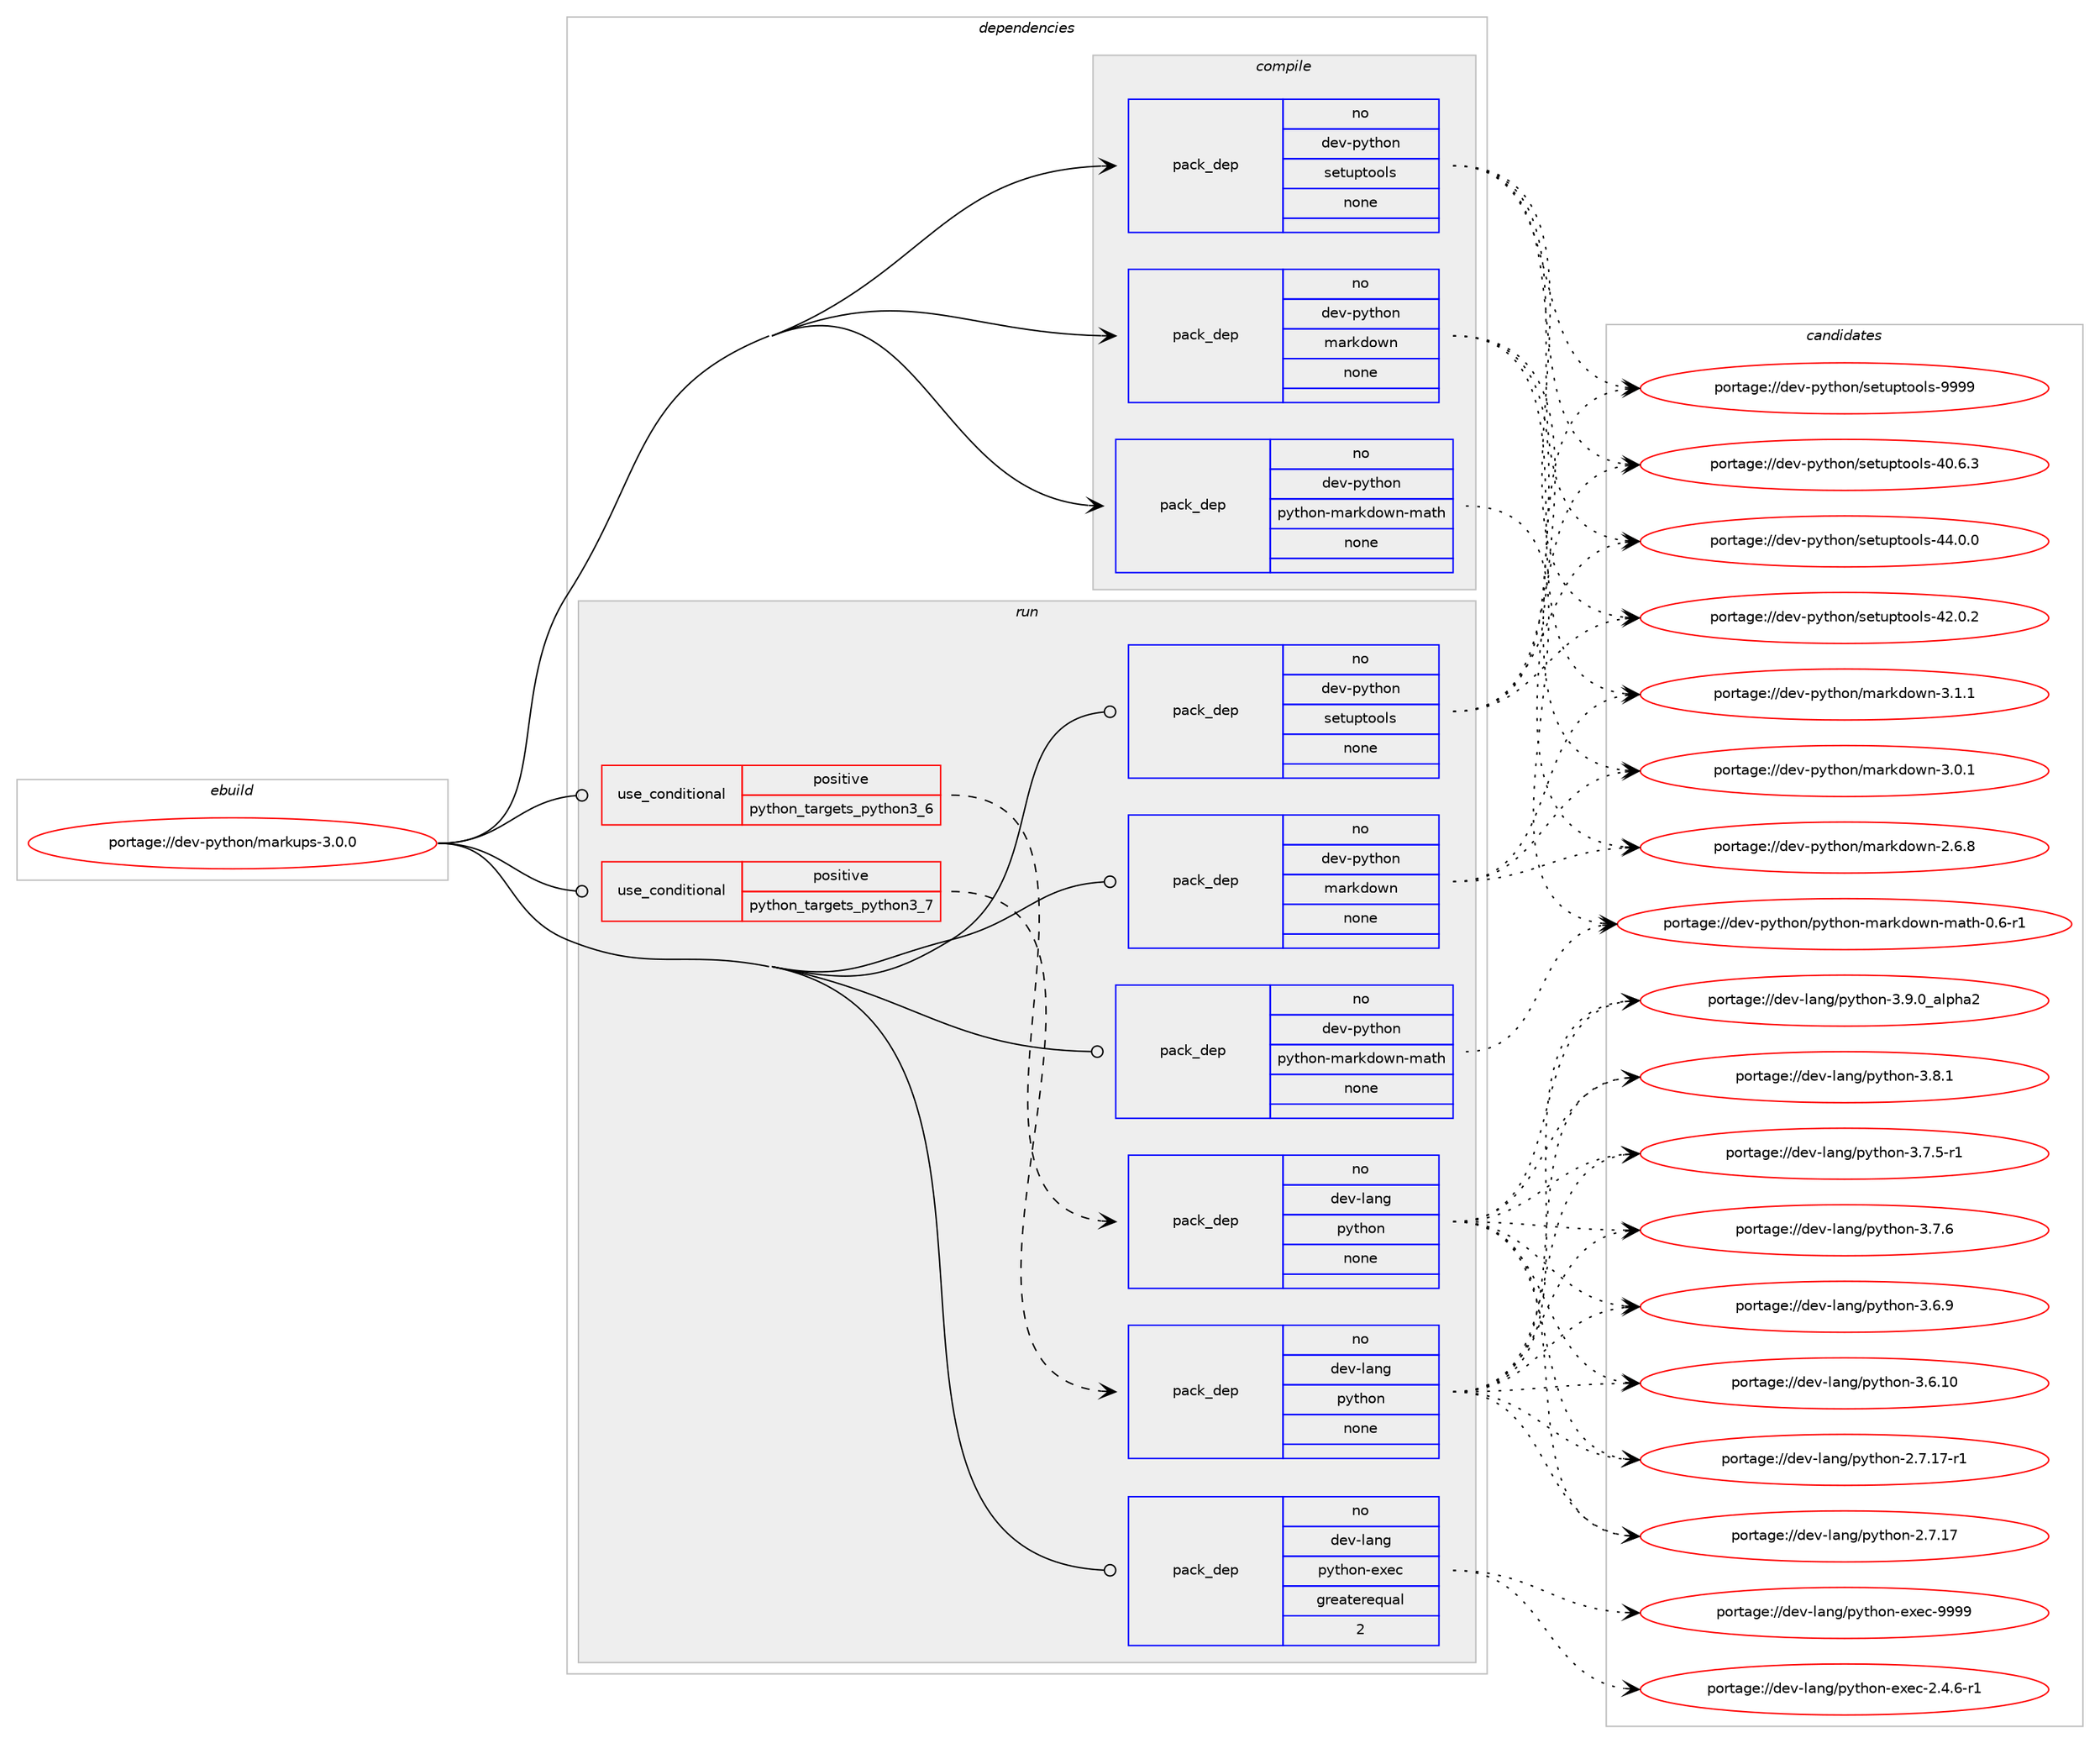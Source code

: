 digraph prolog {

# *************
# Graph options
# *************

newrank=true;
concentrate=true;
compound=true;
graph [rankdir=LR,fontname=Helvetica,fontsize=10,ranksep=1.5];#, ranksep=2.5, nodesep=0.2];
edge  [arrowhead=vee];
node  [fontname=Helvetica,fontsize=10];

# **********
# The ebuild
# **********

subgraph cluster_leftcol {
color=gray;
label=<<i>ebuild</i>>;
id [label="portage://dev-python/markups-3.0.0", color=red, width=4, href="../dev-python/markups-3.0.0.svg"];
}

# ****************
# The dependencies
# ****************

subgraph cluster_midcol {
color=gray;
label=<<i>dependencies</i>>;
subgraph cluster_compile {
fillcolor="#eeeeee";
style=filled;
label=<<i>compile</i>>;
subgraph pack333071 {
dependency451189 [label=<<TABLE BORDER="0" CELLBORDER="1" CELLSPACING="0" CELLPADDING="4" WIDTH="220"><TR><TD ROWSPAN="6" CELLPADDING="30">pack_dep</TD></TR><TR><TD WIDTH="110">no</TD></TR><TR><TD>dev-python</TD></TR><TR><TD>markdown</TD></TR><TR><TD>none</TD></TR><TR><TD></TD></TR></TABLE>>, shape=none, color=blue];
}
id:e -> dependency451189:w [weight=20,style="solid",arrowhead="vee"];
subgraph pack333072 {
dependency451190 [label=<<TABLE BORDER="0" CELLBORDER="1" CELLSPACING="0" CELLPADDING="4" WIDTH="220"><TR><TD ROWSPAN="6" CELLPADDING="30">pack_dep</TD></TR><TR><TD WIDTH="110">no</TD></TR><TR><TD>dev-python</TD></TR><TR><TD>python-markdown-math</TD></TR><TR><TD>none</TD></TR><TR><TD></TD></TR></TABLE>>, shape=none, color=blue];
}
id:e -> dependency451190:w [weight=20,style="solid",arrowhead="vee"];
subgraph pack333073 {
dependency451191 [label=<<TABLE BORDER="0" CELLBORDER="1" CELLSPACING="0" CELLPADDING="4" WIDTH="220"><TR><TD ROWSPAN="6" CELLPADDING="30">pack_dep</TD></TR><TR><TD WIDTH="110">no</TD></TR><TR><TD>dev-python</TD></TR><TR><TD>setuptools</TD></TR><TR><TD>none</TD></TR><TR><TD></TD></TR></TABLE>>, shape=none, color=blue];
}
id:e -> dependency451191:w [weight=20,style="solid",arrowhead="vee"];
}
subgraph cluster_compileandrun {
fillcolor="#eeeeee";
style=filled;
label=<<i>compile and run</i>>;
}
subgraph cluster_run {
fillcolor="#eeeeee";
style=filled;
label=<<i>run</i>>;
subgraph cond113138 {
dependency451192 [label=<<TABLE BORDER="0" CELLBORDER="1" CELLSPACING="0" CELLPADDING="4"><TR><TD ROWSPAN="3" CELLPADDING="10">use_conditional</TD></TR><TR><TD>positive</TD></TR><TR><TD>python_targets_python3_6</TD></TR></TABLE>>, shape=none, color=red];
subgraph pack333074 {
dependency451193 [label=<<TABLE BORDER="0" CELLBORDER="1" CELLSPACING="0" CELLPADDING="4" WIDTH="220"><TR><TD ROWSPAN="6" CELLPADDING="30">pack_dep</TD></TR><TR><TD WIDTH="110">no</TD></TR><TR><TD>dev-lang</TD></TR><TR><TD>python</TD></TR><TR><TD>none</TD></TR><TR><TD></TD></TR></TABLE>>, shape=none, color=blue];
}
dependency451192:e -> dependency451193:w [weight=20,style="dashed",arrowhead="vee"];
}
id:e -> dependency451192:w [weight=20,style="solid",arrowhead="odot"];
subgraph cond113139 {
dependency451194 [label=<<TABLE BORDER="0" CELLBORDER="1" CELLSPACING="0" CELLPADDING="4"><TR><TD ROWSPAN="3" CELLPADDING="10">use_conditional</TD></TR><TR><TD>positive</TD></TR><TR><TD>python_targets_python3_7</TD></TR></TABLE>>, shape=none, color=red];
subgraph pack333075 {
dependency451195 [label=<<TABLE BORDER="0" CELLBORDER="1" CELLSPACING="0" CELLPADDING="4" WIDTH="220"><TR><TD ROWSPAN="6" CELLPADDING="30">pack_dep</TD></TR><TR><TD WIDTH="110">no</TD></TR><TR><TD>dev-lang</TD></TR><TR><TD>python</TD></TR><TR><TD>none</TD></TR><TR><TD></TD></TR></TABLE>>, shape=none, color=blue];
}
dependency451194:e -> dependency451195:w [weight=20,style="dashed",arrowhead="vee"];
}
id:e -> dependency451194:w [weight=20,style="solid",arrowhead="odot"];
subgraph pack333076 {
dependency451196 [label=<<TABLE BORDER="0" CELLBORDER="1" CELLSPACING="0" CELLPADDING="4" WIDTH="220"><TR><TD ROWSPAN="6" CELLPADDING="30">pack_dep</TD></TR><TR><TD WIDTH="110">no</TD></TR><TR><TD>dev-lang</TD></TR><TR><TD>python-exec</TD></TR><TR><TD>greaterequal</TD></TR><TR><TD>2</TD></TR></TABLE>>, shape=none, color=blue];
}
id:e -> dependency451196:w [weight=20,style="solid",arrowhead="odot"];
subgraph pack333077 {
dependency451197 [label=<<TABLE BORDER="0" CELLBORDER="1" CELLSPACING="0" CELLPADDING="4" WIDTH="220"><TR><TD ROWSPAN="6" CELLPADDING="30">pack_dep</TD></TR><TR><TD WIDTH="110">no</TD></TR><TR><TD>dev-python</TD></TR><TR><TD>markdown</TD></TR><TR><TD>none</TD></TR><TR><TD></TD></TR></TABLE>>, shape=none, color=blue];
}
id:e -> dependency451197:w [weight=20,style="solid",arrowhead="odot"];
subgraph pack333078 {
dependency451198 [label=<<TABLE BORDER="0" CELLBORDER="1" CELLSPACING="0" CELLPADDING="4" WIDTH="220"><TR><TD ROWSPAN="6" CELLPADDING="30">pack_dep</TD></TR><TR><TD WIDTH="110">no</TD></TR><TR><TD>dev-python</TD></TR><TR><TD>python-markdown-math</TD></TR><TR><TD>none</TD></TR><TR><TD></TD></TR></TABLE>>, shape=none, color=blue];
}
id:e -> dependency451198:w [weight=20,style="solid",arrowhead="odot"];
subgraph pack333079 {
dependency451199 [label=<<TABLE BORDER="0" CELLBORDER="1" CELLSPACING="0" CELLPADDING="4" WIDTH="220"><TR><TD ROWSPAN="6" CELLPADDING="30">pack_dep</TD></TR><TR><TD WIDTH="110">no</TD></TR><TR><TD>dev-python</TD></TR><TR><TD>setuptools</TD></TR><TR><TD>none</TD></TR><TR><TD></TD></TR></TABLE>>, shape=none, color=blue];
}
id:e -> dependency451199:w [weight=20,style="solid",arrowhead="odot"];
}
}

# **************
# The candidates
# **************

subgraph cluster_choices {
rank=same;
color=gray;
label=<<i>candidates</i>>;

subgraph choice333071 {
color=black;
nodesep=1;
choice100101118451121211161041111104710997114107100111119110455146494649 [label="portage://dev-python/markdown-3.1.1", color=red, width=4,href="../dev-python/markdown-3.1.1.svg"];
choice100101118451121211161041111104710997114107100111119110455146484649 [label="portage://dev-python/markdown-3.0.1", color=red, width=4,href="../dev-python/markdown-3.0.1.svg"];
choice100101118451121211161041111104710997114107100111119110455046544656 [label="portage://dev-python/markdown-2.6.8", color=red, width=4,href="../dev-python/markdown-2.6.8.svg"];
dependency451189:e -> choice100101118451121211161041111104710997114107100111119110455146494649:w [style=dotted,weight="100"];
dependency451189:e -> choice100101118451121211161041111104710997114107100111119110455146484649:w [style=dotted,weight="100"];
dependency451189:e -> choice100101118451121211161041111104710997114107100111119110455046544656:w [style=dotted,weight="100"];
}
subgraph choice333072 {
color=black;
nodesep=1;
choice100101118451121211161041111104711212111610411111045109971141071001111191104510997116104454846544511449 [label="portage://dev-python/python-markdown-math-0.6-r1", color=red, width=4,href="../dev-python/python-markdown-math-0.6-r1.svg"];
dependency451190:e -> choice100101118451121211161041111104711212111610411111045109971141071001111191104510997116104454846544511449:w [style=dotted,weight="100"];
}
subgraph choice333073 {
color=black;
nodesep=1;
choice10010111845112121116104111110471151011161171121161111111081154557575757 [label="portage://dev-python/setuptools-9999", color=red, width=4,href="../dev-python/setuptools-9999.svg"];
choice100101118451121211161041111104711510111611711211611111110811545525246484648 [label="portage://dev-python/setuptools-44.0.0", color=red, width=4,href="../dev-python/setuptools-44.0.0.svg"];
choice100101118451121211161041111104711510111611711211611111110811545525046484650 [label="portage://dev-python/setuptools-42.0.2", color=red, width=4,href="../dev-python/setuptools-42.0.2.svg"];
choice100101118451121211161041111104711510111611711211611111110811545524846544651 [label="portage://dev-python/setuptools-40.6.3", color=red, width=4,href="../dev-python/setuptools-40.6.3.svg"];
dependency451191:e -> choice10010111845112121116104111110471151011161171121161111111081154557575757:w [style=dotted,weight="100"];
dependency451191:e -> choice100101118451121211161041111104711510111611711211611111110811545525246484648:w [style=dotted,weight="100"];
dependency451191:e -> choice100101118451121211161041111104711510111611711211611111110811545525046484650:w [style=dotted,weight="100"];
dependency451191:e -> choice100101118451121211161041111104711510111611711211611111110811545524846544651:w [style=dotted,weight="100"];
}
subgraph choice333074 {
color=black;
nodesep=1;
choice10010111845108971101034711212111610411111045514657464895971081121049750 [label="portage://dev-lang/python-3.9.0_alpha2", color=red, width=4,href="../dev-lang/python-3.9.0_alpha2.svg"];
choice100101118451089711010347112121116104111110455146564649 [label="portage://dev-lang/python-3.8.1", color=red, width=4,href="../dev-lang/python-3.8.1.svg"];
choice100101118451089711010347112121116104111110455146554654 [label="portage://dev-lang/python-3.7.6", color=red, width=4,href="../dev-lang/python-3.7.6.svg"];
choice1001011184510897110103471121211161041111104551465546534511449 [label="portage://dev-lang/python-3.7.5-r1", color=red, width=4,href="../dev-lang/python-3.7.5-r1.svg"];
choice100101118451089711010347112121116104111110455146544657 [label="portage://dev-lang/python-3.6.9", color=red, width=4,href="../dev-lang/python-3.6.9.svg"];
choice10010111845108971101034711212111610411111045514654464948 [label="portage://dev-lang/python-3.6.10", color=red, width=4,href="../dev-lang/python-3.6.10.svg"];
choice100101118451089711010347112121116104111110455046554649554511449 [label="portage://dev-lang/python-2.7.17-r1", color=red, width=4,href="../dev-lang/python-2.7.17-r1.svg"];
choice10010111845108971101034711212111610411111045504655464955 [label="portage://dev-lang/python-2.7.17", color=red, width=4,href="../dev-lang/python-2.7.17.svg"];
dependency451193:e -> choice10010111845108971101034711212111610411111045514657464895971081121049750:w [style=dotted,weight="100"];
dependency451193:e -> choice100101118451089711010347112121116104111110455146564649:w [style=dotted,weight="100"];
dependency451193:e -> choice100101118451089711010347112121116104111110455146554654:w [style=dotted,weight="100"];
dependency451193:e -> choice1001011184510897110103471121211161041111104551465546534511449:w [style=dotted,weight="100"];
dependency451193:e -> choice100101118451089711010347112121116104111110455146544657:w [style=dotted,weight="100"];
dependency451193:e -> choice10010111845108971101034711212111610411111045514654464948:w [style=dotted,weight="100"];
dependency451193:e -> choice100101118451089711010347112121116104111110455046554649554511449:w [style=dotted,weight="100"];
dependency451193:e -> choice10010111845108971101034711212111610411111045504655464955:w [style=dotted,weight="100"];
}
subgraph choice333075 {
color=black;
nodesep=1;
choice10010111845108971101034711212111610411111045514657464895971081121049750 [label="portage://dev-lang/python-3.9.0_alpha2", color=red, width=4,href="../dev-lang/python-3.9.0_alpha2.svg"];
choice100101118451089711010347112121116104111110455146564649 [label="portage://dev-lang/python-3.8.1", color=red, width=4,href="../dev-lang/python-3.8.1.svg"];
choice100101118451089711010347112121116104111110455146554654 [label="portage://dev-lang/python-3.7.6", color=red, width=4,href="../dev-lang/python-3.7.6.svg"];
choice1001011184510897110103471121211161041111104551465546534511449 [label="portage://dev-lang/python-3.7.5-r1", color=red, width=4,href="../dev-lang/python-3.7.5-r1.svg"];
choice100101118451089711010347112121116104111110455146544657 [label="portage://dev-lang/python-3.6.9", color=red, width=4,href="../dev-lang/python-3.6.9.svg"];
choice10010111845108971101034711212111610411111045514654464948 [label="portage://dev-lang/python-3.6.10", color=red, width=4,href="../dev-lang/python-3.6.10.svg"];
choice100101118451089711010347112121116104111110455046554649554511449 [label="portage://dev-lang/python-2.7.17-r1", color=red, width=4,href="../dev-lang/python-2.7.17-r1.svg"];
choice10010111845108971101034711212111610411111045504655464955 [label="portage://dev-lang/python-2.7.17", color=red, width=4,href="../dev-lang/python-2.7.17.svg"];
dependency451195:e -> choice10010111845108971101034711212111610411111045514657464895971081121049750:w [style=dotted,weight="100"];
dependency451195:e -> choice100101118451089711010347112121116104111110455146564649:w [style=dotted,weight="100"];
dependency451195:e -> choice100101118451089711010347112121116104111110455146554654:w [style=dotted,weight="100"];
dependency451195:e -> choice1001011184510897110103471121211161041111104551465546534511449:w [style=dotted,weight="100"];
dependency451195:e -> choice100101118451089711010347112121116104111110455146544657:w [style=dotted,weight="100"];
dependency451195:e -> choice10010111845108971101034711212111610411111045514654464948:w [style=dotted,weight="100"];
dependency451195:e -> choice100101118451089711010347112121116104111110455046554649554511449:w [style=dotted,weight="100"];
dependency451195:e -> choice10010111845108971101034711212111610411111045504655464955:w [style=dotted,weight="100"];
}
subgraph choice333076 {
color=black;
nodesep=1;
choice10010111845108971101034711212111610411111045101120101994557575757 [label="portage://dev-lang/python-exec-9999", color=red, width=4,href="../dev-lang/python-exec-9999.svg"];
choice10010111845108971101034711212111610411111045101120101994550465246544511449 [label="portage://dev-lang/python-exec-2.4.6-r1", color=red, width=4,href="../dev-lang/python-exec-2.4.6-r1.svg"];
dependency451196:e -> choice10010111845108971101034711212111610411111045101120101994557575757:w [style=dotted,weight="100"];
dependency451196:e -> choice10010111845108971101034711212111610411111045101120101994550465246544511449:w [style=dotted,weight="100"];
}
subgraph choice333077 {
color=black;
nodesep=1;
choice100101118451121211161041111104710997114107100111119110455146494649 [label="portage://dev-python/markdown-3.1.1", color=red, width=4,href="../dev-python/markdown-3.1.1.svg"];
choice100101118451121211161041111104710997114107100111119110455146484649 [label="portage://dev-python/markdown-3.0.1", color=red, width=4,href="../dev-python/markdown-3.0.1.svg"];
choice100101118451121211161041111104710997114107100111119110455046544656 [label="portage://dev-python/markdown-2.6.8", color=red, width=4,href="../dev-python/markdown-2.6.8.svg"];
dependency451197:e -> choice100101118451121211161041111104710997114107100111119110455146494649:w [style=dotted,weight="100"];
dependency451197:e -> choice100101118451121211161041111104710997114107100111119110455146484649:w [style=dotted,weight="100"];
dependency451197:e -> choice100101118451121211161041111104710997114107100111119110455046544656:w [style=dotted,weight="100"];
}
subgraph choice333078 {
color=black;
nodesep=1;
choice100101118451121211161041111104711212111610411111045109971141071001111191104510997116104454846544511449 [label="portage://dev-python/python-markdown-math-0.6-r1", color=red, width=4,href="../dev-python/python-markdown-math-0.6-r1.svg"];
dependency451198:e -> choice100101118451121211161041111104711212111610411111045109971141071001111191104510997116104454846544511449:w [style=dotted,weight="100"];
}
subgraph choice333079 {
color=black;
nodesep=1;
choice10010111845112121116104111110471151011161171121161111111081154557575757 [label="portage://dev-python/setuptools-9999", color=red, width=4,href="../dev-python/setuptools-9999.svg"];
choice100101118451121211161041111104711510111611711211611111110811545525246484648 [label="portage://dev-python/setuptools-44.0.0", color=red, width=4,href="../dev-python/setuptools-44.0.0.svg"];
choice100101118451121211161041111104711510111611711211611111110811545525046484650 [label="portage://dev-python/setuptools-42.0.2", color=red, width=4,href="../dev-python/setuptools-42.0.2.svg"];
choice100101118451121211161041111104711510111611711211611111110811545524846544651 [label="portage://dev-python/setuptools-40.6.3", color=red, width=4,href="../dev-python/setuptools-40.6.3.svg"];
dependency451199:e -> choice10010111845112121116104111110471151011161171121161111111081154557575757:w [style=dotted,weight="100"];
dependency451199:e -> choice100101118451121211161041111104711510111611711211611111110811545525246484648:w [style=dotted,weight="100"];
dependency451199:e -> choice100101118451121211161041111104711510111611711211611111110811545525046484650:w [style=dotted,weight="100"];
dependency451199:e -> choice100101118451121211161041111104711510111611711211611111110811545524846544651:w [style=dotted,weight="100"];
}
}

}
